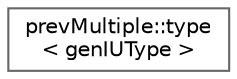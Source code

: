 digraph "Graphical Class Hierarchy"
{
 // LATEX_PDF_SIZE
  bgcolor="transparent";
  edge [fontname=Helvetica,fontsize=10,labelfontname=Helvetica,labelfontsize=10];
  node [fontname=Helvetica,fontsize=10,shape=box,height=0.2,width=0.4];
  rankdir="LR";
  Node0 [id="Node000000",label="prevMultiple::type\l\< genIUType \>",height=0.2,width=0.4,color="grey40", fillcolor="white", style="filled",URL="$structprev_multiple_1_1type.html",tooltip=" "];
}
